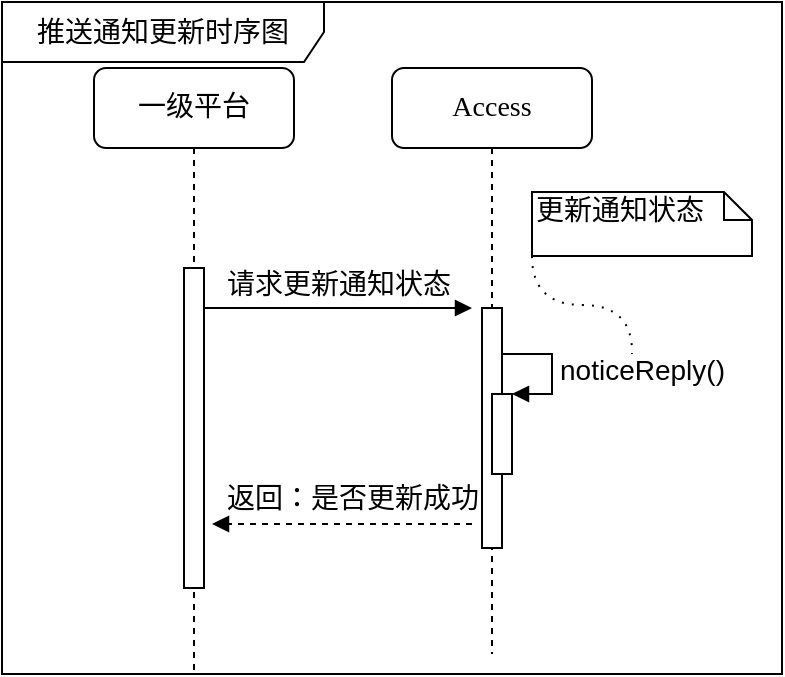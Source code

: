 <mxfile version="10.6.1" type="github"><diagram name="Page-1" id="13e1069c-82ec-6db2-03f1-153e76fe0fe0"><mxGraphModel dx="1007" dy="-271" grid="1" gridSize="10" guides="1" tooltips="1" connect="1" arrows="1" fold="1" page="1" pageScale="1" pageWidth="1100" pageHeight="850" background="#ffffff" math="0" shadow="0"><root><mxCell id="0"/><mxCell id="1" parent="0"/><mxCell id="V59bvvk4XMeUjytfGs8h-5" value="&lt;font style=&quot;font-size: 14px&quot;&gt;推送通知更新时序图&lt;/font&gt;" style="shape=umlFrame;whiteSpace=wrap;html=1;width=161;height=30;" parent="1" vertex="1"><mxGeometry x="335" y="864" width="390" height="336" as="geometry"/></mxCell><mxCell id="dAKh07bjdcNsQsVzU1ZC-24" value="一级平台" style="shape=umlLifeline;perimeter=lifelinePerimeter;whiteSpace=wrap;html=1;container=1;collapsible=0;recursiveResize=0;outlineConnect=0;rounded=1;shadow=0;comic=0;labelBackgroundColor=none;strokeColor=#000000;strokeWidth=1;fillColor=#FFFFFF;fontFamily=Verdana;fontSize=14;fontColor=#000000;align=center;" parent="1" vertex="1"><mxGeometry x="381" y="897" width="100" height="303" as="geometry"/></mxCell><mxCell id="dAKh07bjdcNsQsVzU1ZC-25" value="" style="html=1;points=[];perimeter=orthogonalPerimeter;rounded=0;shadow=0;comic=0;labelBackgroundColor=none;strokeColor=#000000;strokeWidth=1;fillColor=#FFFFFF;fontFamily=Verdana;fontSize=14;fontColor=#000000;align=center;" parent="dAKh07bjdcNsQsVzU1ZC-24" vertex="1"><mxGeometry x="45" y="100" width="10" height="160" as="geometry"/></mxCell><mxCell id="dAKh07bjdcNsQsVzU1ZC-26" value="Access" style="shape=umlLifeline;perimeter=lifelinePerimeter;whiteSpace=wrap;html=1;container=1;collapsible=0;recursiveResize=0;outlineConnect=0;rounded=1;shadow=0;comic=0;labelBackgroundColor=none;strokeColor=#000000;strokeWidth=1;fillColor=#FFFFFF;fontFamily=Verdana;fontSize=14;fontColor=#000000;align=center;" parent="1" vertex="1"><mxGeometry x="530" y="897" width="100" height="293" as="geometry"/></mxCell><mxCell id="dAKh07bjdcNsQsVzU1ZC-27" value="" style="html=1;points=[];perimeter=orthogonalPerimeter;rounded=0;shadow=0;comic=0;labelBackgroundColor=none;strokeColor=#000000;strokeWidth=1;fillColor=#FFFFFF;fontFamily=Verdana;fontSize=14;fontColor=#000000;align=center;" parent="dAKh07bjdcNsQsVzU1ZC-26" vertex="1"><mxGeometry x="45" y="120" width="10" height="120" as="geometry"/></mxCell><mxCell id="dAKh07bjdcNsQsVzU1ZC-34" value="请求更新通知状态" style="html=1;verticalAlign=bottom;endArrow=block;labelBackgroundColor=none;fontFamily=Verdana;fontSize=14;edgeStyle=elbowEdgeStyle;elbow=vertical;endFill=1;" parent="1" source="dAKh07bjdcNsQsVzU1ZC-25" edge="1"><mxGeometry relative="1" as="geometry"><mxPoint x="500" y="1016.5" as="sourcePoint"/><mxPoint x="570" y="1017" as="targetPoint"/></mxGeometry></mxCell><mxCell id="dAKh07bjdcNsQsVzU1ZC-60" value="返回：是否更新成功&lt;br&gt;" style="html=1;verticalAlign=bottom;endArrow=block;labelBackgroundColor=none;fontFamily=Verdana;fontSize=14;dashed=1;" parent="1" edge="1"><mxGeometry x="-0.077" y="-1" relative="1" as="geometry"><mxPoint x="570" y="1125" as="sourcePoint"/><mxPoint x="440" y="1125" as="targetPoint"/><mxPoint as="offset"/></mxGeometry></mxCell><mxCell id="-vCaefPoAie1dKjlJaJG-1" value="" style="html=1;points=[];perimeter=orthogonalPerimeter;" vertex="1" parent="1"><mxGeometry x="580" y="1060" width="10" height="40" as="geometry"/></mxCell><mxCell id="-vCaefPoAie1dKjlJaJG-2" value="&lt;span style=&quot;font-size: 14px&quot;&gt;noticeReply()&lt;/span&gt;" style="edgeStyle=orthogonalEdgeStyle;html=1;align=left;spacingLeft=2;endArrow=block;rounded=0;entryX=1;entryY=0;" edge="1" target="-vCaefPoAie1dKjlJaJG-1" parent="1"><mxGeometry relative="1" as="geometry"><mxPoint x="585" y="1040" as="sourcePoint"/><Array as="points"><mxPoint x="610" y="1040"/></Array></mxGeometry></mxCell><mxCell id="-vCaefPoAie1dKjlJaJG-3" style="rounded=0;orthogonalLoop=1;jettySize=auto;html=1;exitX=0;exitY=1;exitDx=0;exitDy=0;exitPerimeter=0;dashed=1;endArrow=none;endFill=0;dashPattern=1 4;edgeStyle=orthogonalEdgeStyle;elbow=vertical;curved=1;" edge="1" parent="1" source="-vCaefPoAie1dKjlJaJG-4"><mxGeometry relative="1" as="geometry"><mxPoint x="650" y="1040" as="targetPoint"/></mxGeometry></mxCell><mxCell id="-vCaefPoAie1dKjlJaJG-4" value="&lt;span style=&quot;font-size: 14px&quot;&gt;更新通知状态&lt;/span&gt;&lt;br&gt;" style="shape=note;whiteSpace=wrap;html=1;size=14;verticalAlign=top;align=left;spacingTop=-6;" vertex="1" parent="1"><mxGeometry x="600" y="959" width="110" height="32" as="geometry"/></mxCell></root></mxGraphModel></diagram></mxfile>